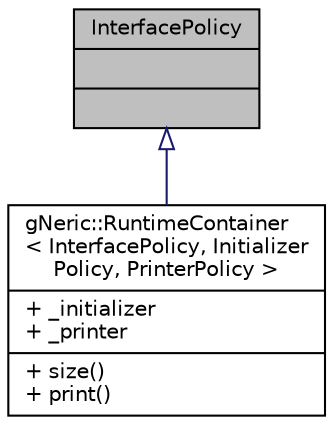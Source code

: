 digraph "InterfacePolicy"
{
 // INTERACTIVE_SVG=YES
  bgcolor="transparent";
  edge [fontname="Helvetica",fontsize="10",labelfontname="Helvetica",labelfontsize="10"];
  node [fontname="Helvetica",fontsize="10",shape=record];
  Node1 [label="{InterfacePolicy\n||}",height=0.2,width=0.4,color="black", fillcolor="grey75", style="filled", fontcolor="black"];
  Node1 -> Node2 [dir="back",color="midnightblue",fontsize="10",style="solid",arrowtail="onormal",fontname="Helvetica"];
  Node2 [label="{gNeric::RuntimeContainer\l\< InterfacePolicy, Initializer\lPolicy, PrinterPolicy \>\n|+ _initializer\l+ _printer\l|+ size()\l+ print()\l}",height=0.2,width=0.4,color="black",URL="$d3/d66/structgNeric_1_1RuntimeContainer.html",tooltip="the technical base of the mixin class "];
}
